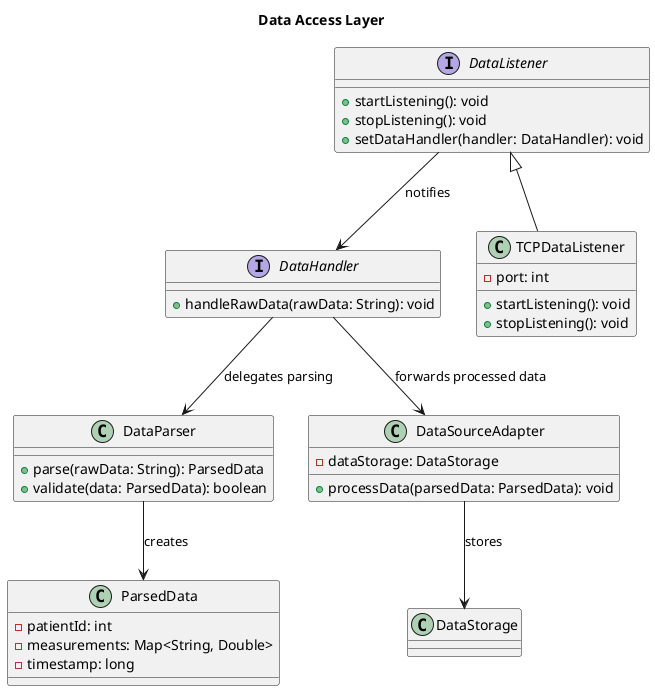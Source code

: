 @startuml CHMS_Data_Ingestion
title Data Access Layer
interface DataListener {
  +startListening(): void
  +stopListening(): void
  +setDataHandler(handler: DataHandler): void
}

interface DataHandler {
  +handleRawData(rawData: String): void
}

class DataParser {
  +parse(rawData: String): ParsedData
  +validate(data: ParsedData): boolean
}

class DataSourceAdapter {
  -dataStorage: DataStorage
  +processData(parsedData: ParsedData): void
}

class TCPDataListener {
  -port: int
  +startListening(): void
  +stopListening(): void
}

class ParsedData {
  -patientId: int
  -measurements: Map<String, Double>
  -timestamp: long
}

' Relationships
DataListener <|-- TCPDataListener
DataListener --> DataHandler : «notifies»
DataHandler --> DataParser : «delegates parsing»
DataParser --> ParsedData : «creates»
DataHandler --> DataSourceAdapter : «forwards processed data»
DataSourceAdapter --> DataStorage : «stores»



@enduml